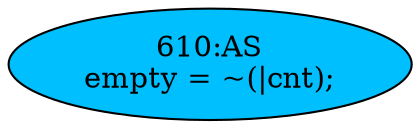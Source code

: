 strict digraph "" {
	node [label="\N"];
	"610:AS"	 [ast="<pyverilog.vparser.ast.Assign object at 0x7f8391e56790>",
		def_var="['empty']",
		fillcolor=deepskyblue,
		label="610:AS
empty = ~(|cnt);",
		statements="[]",
		style=filled,
		typ=Assign,
		use_var="['cnt']"];
}
